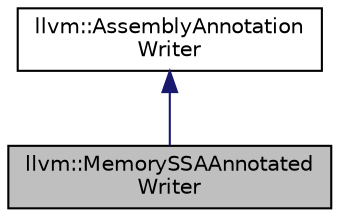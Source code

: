 digraph "llvm::MemorySSAAnnotatedWriter"
{
 // LATEX_PDF_SIZE
  bgcolor="transparent";
  edge [fontname="Helvetica",fontsize="10",labelfontname="Helvetica",labelfontsize="10"];
  node [fontname="Helvetica",fontsize="10",shape="box"];
  Node1 [label="llvm::MemorySSAAnnotated\lWriter",height=0.2,width=0.4,color="black", fillcolor="grey75", style="filled", fontcolor="black",tooltip="An assembly annotator class to print Memory SSA information in comments."];
  Node2 -> Node1 [dir="back",color="midnightblue",fontsize="10",style="solid",fontname="Helvetica"];
  Node2 [label="llvm::AssemblyAnnotation\lWriter",height=0.2,width=0.4,color="black",URL="$classllvm_1_1AssemblyAnnotationWriter.html",tooltip=" "];
}
